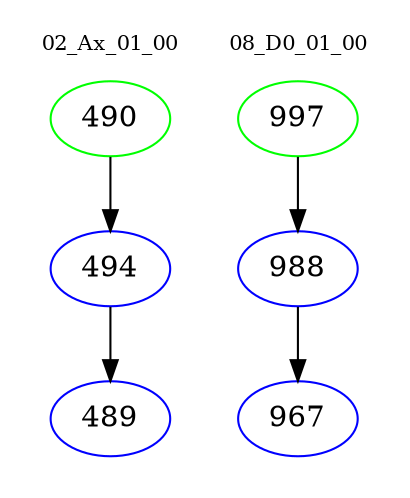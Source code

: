 digraph{
subgraph cluster_0 {
color = white
label = "02_Ax_01_00";
fontsize=10;
T0_490 [label="490", color="green"]
T0_490 -> T0_494 [color="black"]
T0_494 [label="494", color="blue"]
T0_494 -> T0_489 [color="black"]
T0_489 [label="489", color="blue"]
}
subgraph cluster_1 {
color = white
label = "08_D0_01_00";
fontsize=10;
T1_997 [label="997", color="green"]
T1_997 -> T1_988 [color="black"]
T1_988 [label="988", color="blue"]
T1_988 -> T1_967 [color="black"]
T1_967 [label="967", color="blue"]
}
}
